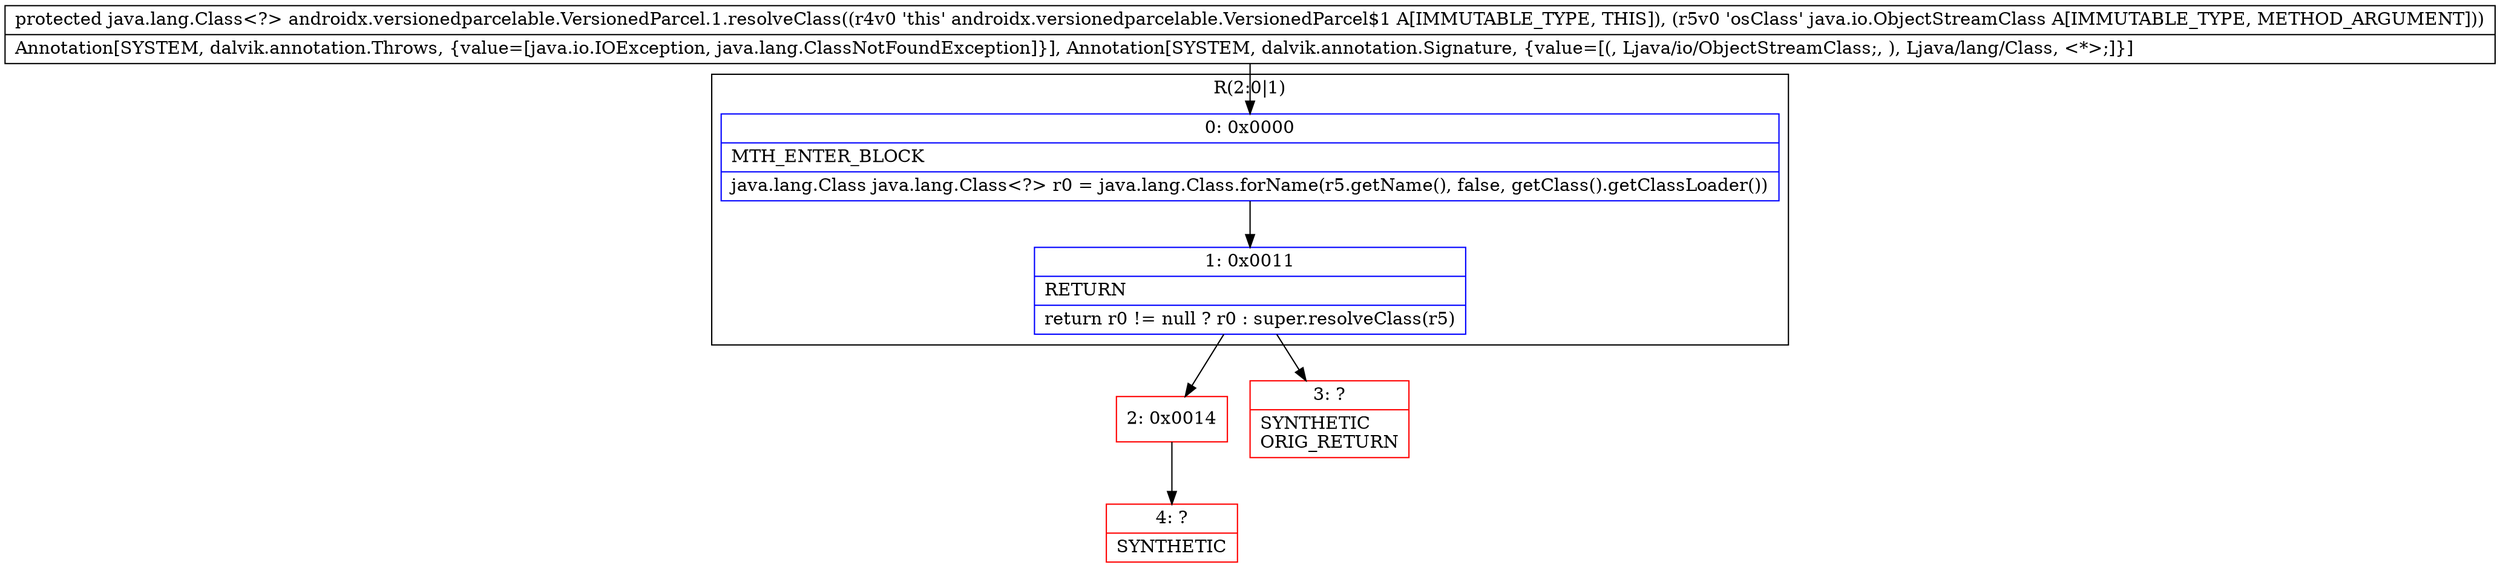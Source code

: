 digraph "CFG forandroidx.versionedparcelable.VersionedParcel.1.resolveClass(Ljava\/io\/ObjectStreamClass;)Ljava\/lang\/Class;" {
subgraph cluster_Region_470068130 {
label = "R(2:0|1)";
node [shape=record,color=blue];
Node_0 [shape=record,label="{0\:\ 0x0000|MTH_ENTER_BLOCK\l|java.lang.Class java.lang.Class\<?\> r0 = java.lang.Class.forName(r5.getName(), false, getClass().getClassLoader())\l}"];
Node_1 [shape=record,label="{1\:\ 0x0011|RETURN\l|return r0 != null ? r0 : super.resolveClass(r5)\l}"];
}
Node_2 [shape=record,color=red,label="{2\:\ 0x0014}"];
Node_3 [shape=record,color=red,label="{3\:\ ?|SYNTHETIC\lORIG_RETURN\l}"];
Node_4 [shape=record,color=red,label="{4\:\ ?|SYNTHETIC\l}"];
MethodNode[shape=record,label="{protected java.lang.Class\<?\> androidx.versionedparcelable.VersionedParcel.1.resolveClass((r4v0 'this' androidx.versionedparcelable.VersionedParcel$1 A[IMMUTABLE_TYPE, THIS]), (r5v0 'osClass' java.io.ObjectStreamClass A[IMMUTABLE_TYPE, METHOD_ARGUMENT]))  | Annotation[SYSTEM, dalvik.annotation.Throws, \{value=[java.io.IOException, java.lang.ClassNotFoundException]\}], Annotation[SYSTEM, dalvik.annotation.Signature, \{value=[(, Ljava\/io\/ObjectStreamClass;, ), Ljava\/lang\/Class, \<*\>;]\}]\l}"];
MethodNode -> Node_0;
Node_0 -> Node_1;
Node_1 -> Node_2;
Node_1 -> Node_3;
Node_2 -> Node_4;
}

